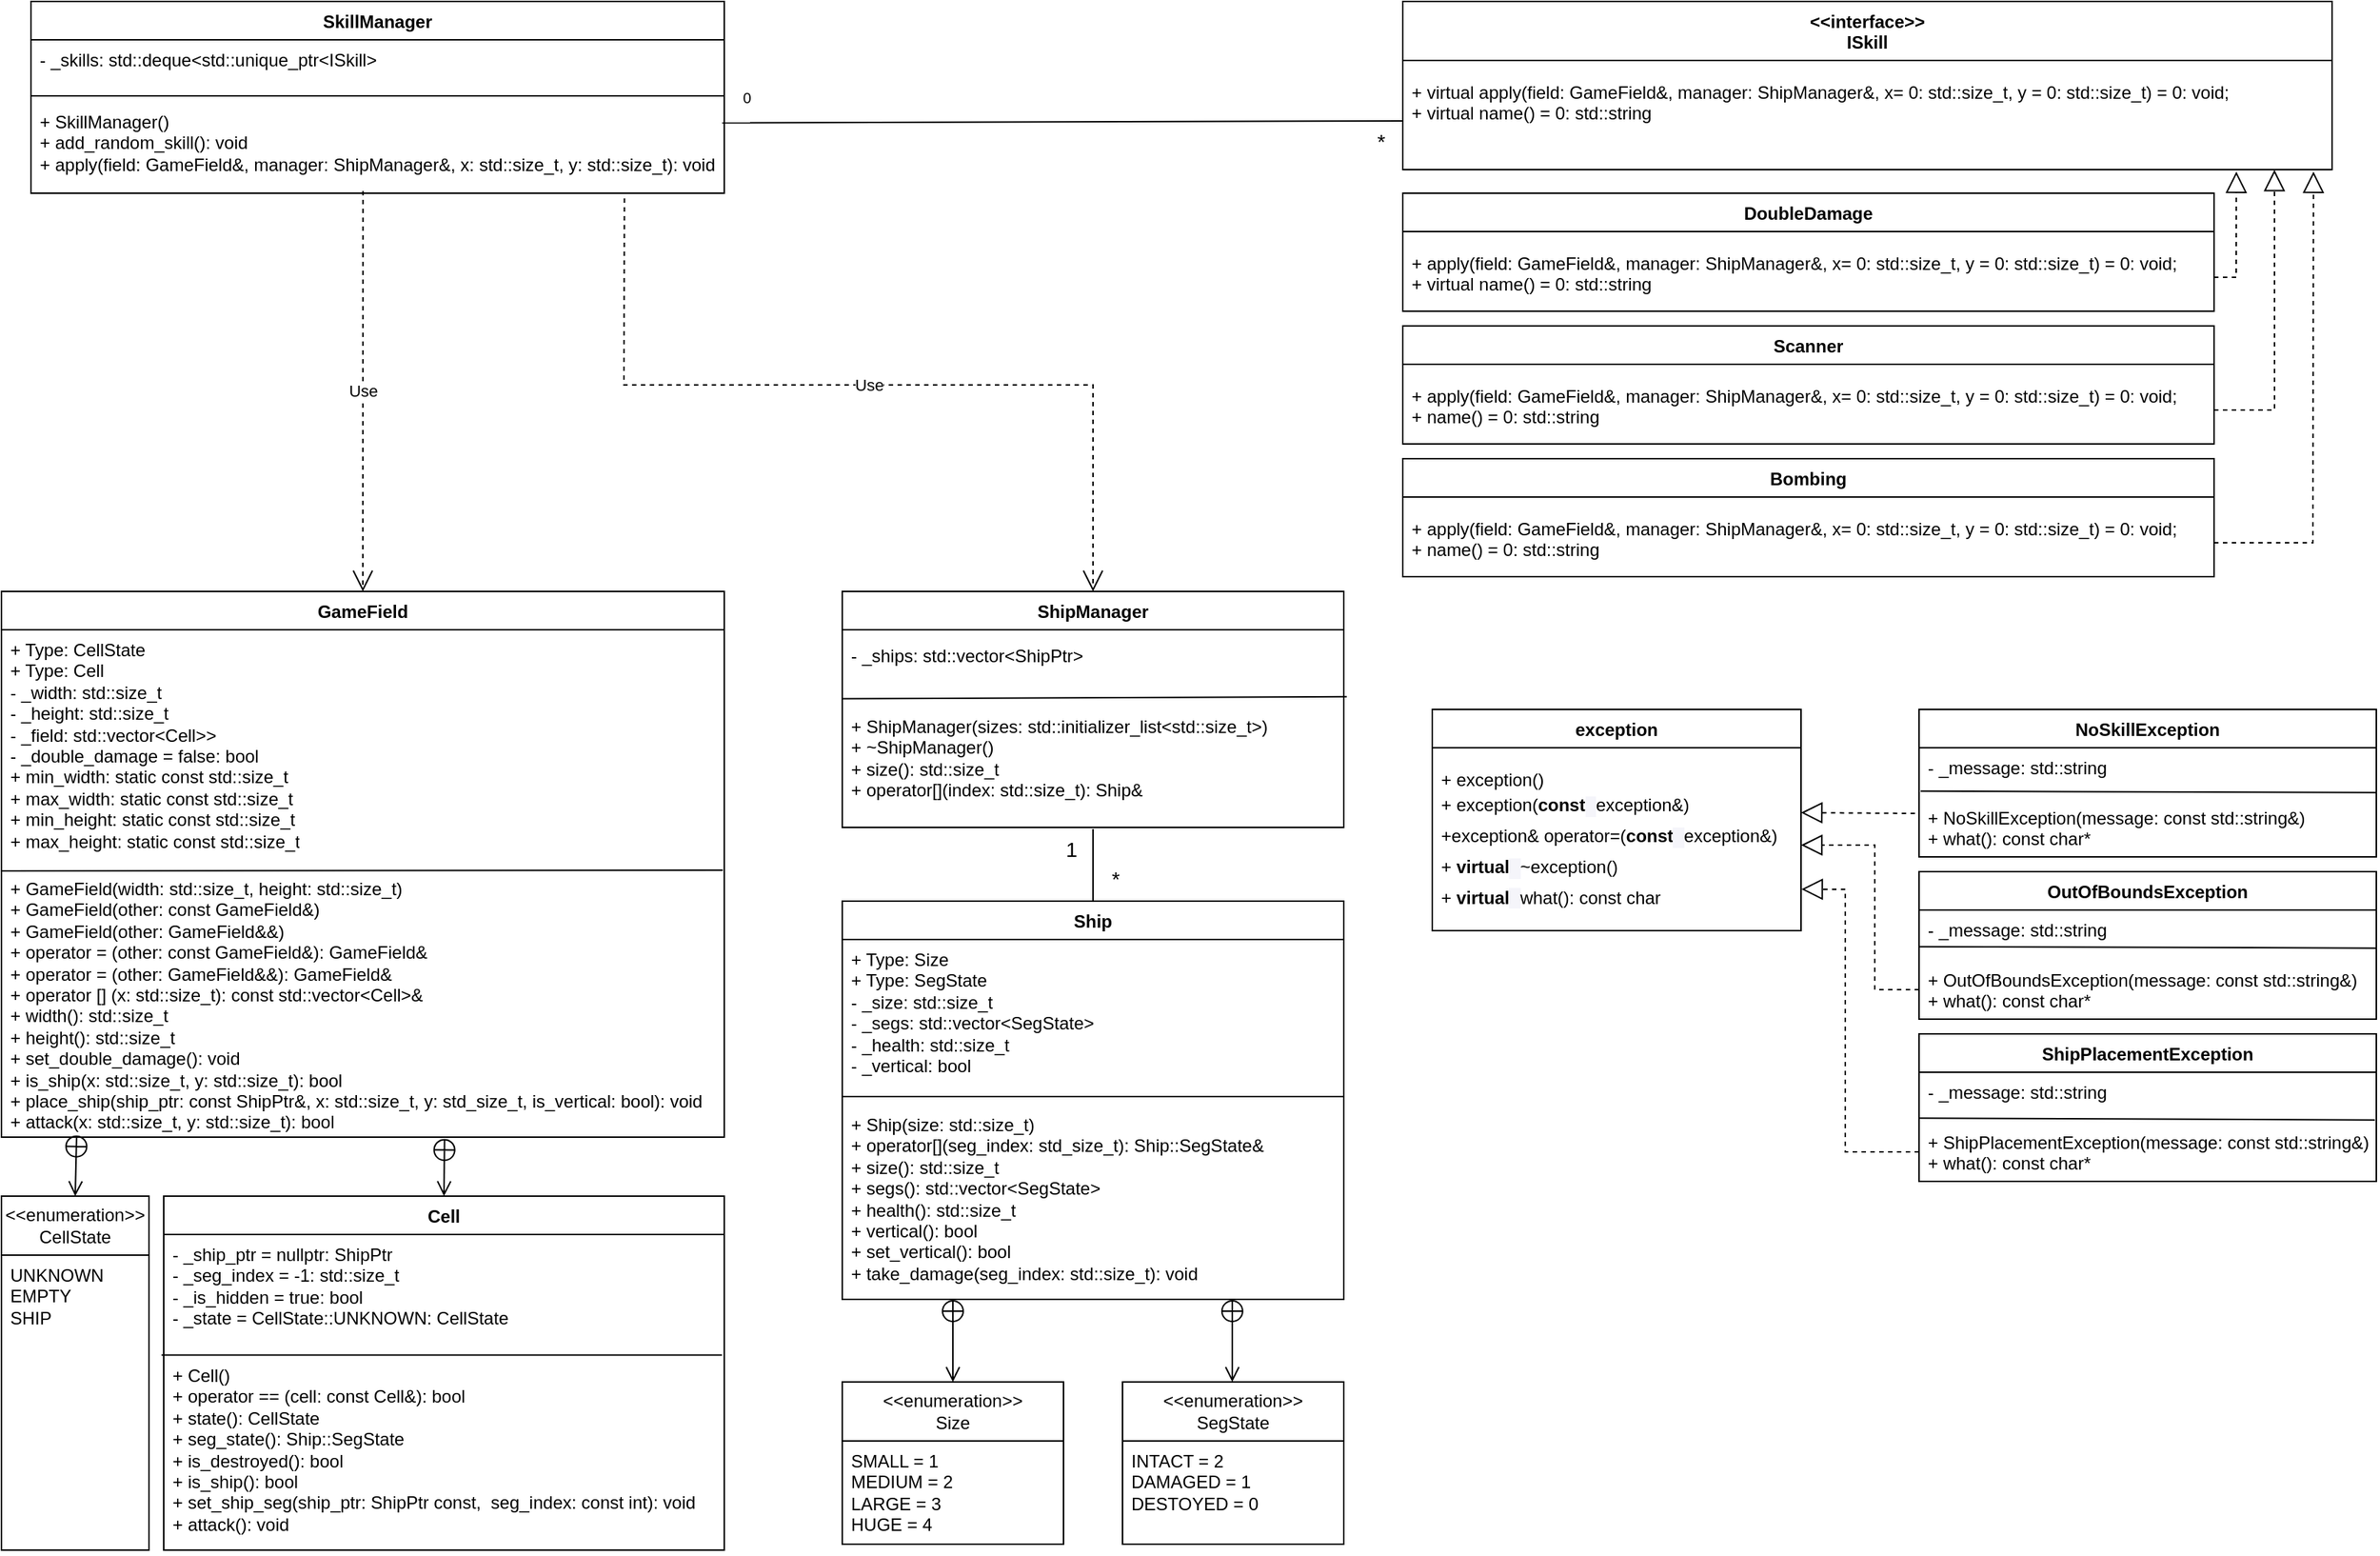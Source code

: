 <mxfile version="24.8.4">
  <diagram name="Page-1" id="L7cLLYTcc9PrmoBAb1sp">
    <mxGraphModel dx="2948" dy="1352" grid="1" gridSize="10" guides="1" tooltips="1" connect="1" arrows="1" fold="1" page="1" pageScale="1" pageWidth="850" pageHeight="1100" background="#ffffff" math="0" shadow="0">
      <root>
        <mxCell id="0" />
        <mxCell id="1" parent="0" />
        <mxCell id="9R0KCMgDPJzL-chy9AUO-49" value="SkillManager" style="swimlane;fontStyle=1;align=center;verticalAlign=top;childLayout=stackLayout;horizontal=1;startSize=26;horizontalStack=0;resizeParent=1;resizeParentMax=0;resizeLast=0;collapsible=1;marginBottom=0;whiteSpace=wrap;html=1;shadow=0;" vertex="1" parent="1">
          <mxGeometry x="-820" y="40" width="470" height="130" as="geometry" />
        </mxCell>
        <mxCell id="9R0KCMgDPJzL-chy9AUO-50" value="- _skills: std::deque&amp;lt;std::unique_ptr&amp;lt;ISkill&amp;gt;&amp;nbsp;" style="text;strokeColor=none;fillColor=none;align=left;verticalAlign=top;spacingLeft=4;spacingRight=4;overflow=hidden;rotatable=0;points=[[0,0.5],[1,0.5]];portConstraint=eastwest;whiteSpace=wrap;html=1;shadow=0;" vertex="1" parent="9R0KCMgDPJzL-chy9AUO-49">
          <mxGeometry y="26" width="470" height="34" as="geometry" />
        </mxCell>
        <mxCell id="9R0KCMgDPJzL-chy9AUO-51" value="" style="line;strokeWidth=1;fillColor=none;align=left;verticalAlign=middle;spacingTop=-1;spacingLeft=3;spacingRight=3;rotatable=0;labelPosition=right;points=[];portConstraint=eastwest;strokeColor=inherit;shadow=0;" vertex="1" parent="9R0KCMgDPJzL-chy9AUO-49">
          <mxGeometry y="60" width="470" height="8" as="geometry" />
        </mxCell>
        <mxCell id="9R0KCMgDPJzL-chy9AUO-52" value="+ SkillManager()&lt;div&gt;+ add_random_skill(): void&lt;/div&gt;&lt;div&gt;+ apply(field: GameField&amp;amp;, manager: ShipManager&amp;amp;, x: std::size_t, y: std::size_t): void&lt;/div&gt;" style="text;strokeColor=none;fillColor=none;align=left;verticalAlign=top;spacingLeft=4;spacingRight=4;overflow=hidden;rotatable=0;points=[[0,0.5],[1,0.5]];portConstraint=eastwest;whiteSpace=wrap;html=1;shadow=0;" vertex="1" parent="9R0KCMgDPJzL-chy9AUO-49">
          <mxGeometry y="68" width="470" height="62" as="geometry" />
        </mxCell>
        <mxCell id="9R0KCMgDPJzL-chy9AUO-91" value="" style="group;shadow=0;" vertex="1" connectable="0" parent="1">
          <mxGeometry x="-270" y="440" width="340" height="160" as="geometry" />
        </mxCell>
        <mxCell id="9R0KCMgDPJzL-chy9AUO-57" value="ShipManager" style="swimlane;fontStyle=1;align=center;verticalAlign=top;childLayout=stackLayout;horizontal=1;startSize=26;horizontalStack=0;resizeParent=1;resizeParentMax=0;resizeLast=0;collapsible=1;marginBottom=0;whiteSpace=wrap;html=1;container=0;shadow=0;" vertex="1" parent="9R0KCMgDPJzL-chy9AUO-91">
          <mxGeometry width="340" height="160" as="geometry" />
        </mxCell>
        <mxCell id="9R0KCMgDPJzL-chy9AUO-58" value="- _ships: std::vector&amp;lt;ShipPtr&amp;gt;" style="text;strokeColor=none;fillColor=none;align=left;verticalAlign=top;spacingLeft=4;spacingRight=4;overflow=hidden;rotatable=0;points=[[0,0.5],[1,0.5]];portConstraint=eastwest;whiteSpace=wrap;html=1;container=0;shadow=0;" vertex="1" parent="9R0KCMgDPJzL-chy9AUO-91">
          <mxGeometry y="29.714" width="340" height="38.857" as="geometry" />
        </mxCell>
        <mxCell id="9R0KCMgDPJzL-chy9AUO-59" value="" style="line;strokeWidth=1;fillColor=none;align=left;verticalAlign=middle;spacingTop=-1;spacingLeft=3;spacingRight=3;rotatable=0;labelPosition=right;points=[];portConstraint=eastwest;strokeColor=inherit;container=0;shadow=0;" vertex="1" parent="9R0KCMgDPJzL-chy9AUO-91">
          <mxGeometry y="68.571" width="300" height="9.143" as="geometry" />
        </mxCell>
        <mxCell id="9R0KCMgDPJzL-chy9AUO-60" value="+ ShipManager(sizes: std::initializer_list&amp;lt;std::size_t&amp;gt;)&lt;div&gt;+ ~ShipManager()&lt;/div&gt;&lt;div&gt;+ size(): std::size_t&lt;/div&gt;&lt;div&gt;+ operator[](index: std::size_t): Ship&amp;amp;&lt;/div&gt;" style="text;strokeColor=none;fillColor=none;align=left;verticalAlign=top;spacingLeft=4;spacingRight=4;overflow=hidden;rotatable=0;points=[[0,0.5],[1,0.5]];portConstraint=eastwest;whiteSpace=wrap;html=1;container=0;shadow=0;" vertex="1" parent="9R0KCMgDPJzL-chy9AUO-91">
          <mxGeometry y="77.714" width="340" height="82.286" as="geometry" />
        </mxCell>
        <mxCell id="9R0KCMgDPJzL-chy9AUO-101" value="" style="endArrow=none;html=1;rounded=0;exitX=-0.001;exitY=1.107;exitDx=0;exitDy=0;exitPerimeter=0;entryX=1.006;entryY=1.073;entryDx=0;entryDy=0;entryPerimeter=0;shadow=0;" edge="1" parent="9R0KCMgDPJzL-chy9AUO-91" source="9R0KCMgDPJzL-chy9AUO-58" target="9R0KCMgDPJzL-chy9AUO-58">
          <mxGeometry width="50" height="50" relative="1" as="geometry">
            <mxPoint x="110" y="80" as="sourcePoint" />
            <mxPoint x="160" y="22.857" as="targetPoint" />
          </mxGeometry>
        </mxCell>
        <mxCell id="9R0KCMgDPJzL-chy9AUO-93" value="" style="group;shadow=0;" vertex="1" connectable="0" parent="1">
          <mxGeometry x="110" y="40" width="630" height="390" as="geometry" />
        </mxCell>
        <mxCell id="9R0KCMgDPJzL-chy9AUO-5" value="Scanner" style="swimlane;fontStyle=1;align=center;verticalAlign=top;childLayout=stackLayout;horizontal=1;startSize=26;horizontalStack=0;resizeParent=1;resizeParentMax=0;resizeLast=0;collapsible=1;marginBottom=0;whiteSpace=wrap;html=1;container=0;shadow=0;" vertex="1" parent="9R0KCMgDPJzL-chy9AUO-93">
          <mxGeometry y="220" width="550" height="80" as="geometry" />
        </mxCell>
        <mxCell id="9R0KCMgDPJzL-chy9AUO-9" value="&lt;div&gt;&amp;lt;&amp;lt;interface&amp;gt;&amp;gt;&lt;/div&gt;ISkill" style="swimlane;fontStyle=1;align=center;verticalAlign=top;childLayout=stackLayout;horizontal=1;startSize=40;horizontalStack=0;resizeParent=1;resizeParentMax=0;resizeLast=0;collapsible=1;marginBottom=0;whiteSpace=wrap;html=1;container=0;shadow=0;" vertex="1" parent="9R0KCMgDPJzL-chy9AUO-93">
          <mxGeometry width="630" height="114" as="geometry">
            <mxRectangle width="110" height="40" as="alternateBounds" />
          </mxGeometry>
        </mxCell>
        <mxCell id="9R0KCMgDPJzL-chy9AUO-13" value="Bombing&lt;div&gt;&lt;br&gt;&lt;/div&gt;" style="swimlane;fontStyle=1;align=center;verticalAlign=top;childLayout=stackLayout;horizontal=1;startSize=26;horizontalStack=0;resizeParent=1;resizeParentMax=0;resizeLast=0;collapsible=1;marginBottom=0;whiteSpace=wrap;html=1;container=0;shadow=0;" vertex="1" parent="9R0KCMgDPJzL-chy9AUO-93">
          <mxGeometry y="310" width="550" height="80" as="geometry" />
        </mxCell>
        <mxCell id="9R0KCMgDPJzL-chy9AUO-16" value="DoubleDamage" style="swimlane;fontStyle=1;align=center;verticalAlign=top;childLayout=stackLayout;horizontal=1;startSize=26;horizontalStack=0;resizeParent=1;resizeParentMax=0;resizeLast=0;collapsible=1;marginBottom=0;whiteSpace=wrap;html=1;container=0;shadow=0;" vertex="1" parent="9R0KCMgDPJzL-chy9AUO-93">
          <mxGeometry y="130" width="550" height="80" as="geometry" />
        </mxCell>
        <mxCell id="9R0KCMgDPJzL-chy9AUO-46" value="" style="endArrow=block;dashed=1;endFill=0;endSize=12;html=1;rounded=0;entryX=0.897;entryY=1.02;entryDx=0;entryDy=0;entryPerimeter=0;exitX=1;exitY=0.5;exitDx=0;exitDy=0;shadow=0;" edge="1" parent="9R0KCMgDPJzL-chy9AUO-93" source="9R0KCMgDPJzL-chy9AUO-18" target="9R0KCMgDPJzL-chy9AUO-12">
          <mxGeometry width="160" relative="1" as="geometry">
            <mxPoint x="55" y="400" as="sourcePoint" />
            <mxPoint x="215" y="400" as="targetPoint" />
            <Array as="points">
              <mxPoint x="565" y="187" />
            </Array>
          </mxGeometry>
        </mxCell>
        <mxCell id="9R0KCMgDPJzL-chy9AUO-47" value="" style="endArrow=block;dashed=1;endFill=0;endSize=12;html=1;rounded=0;exitX=1;exitY=0.5;exitDx=0;exitDy=0;entryX=0.938;entryY=1.002;entryDx=0;entryDy=0;entryPerimeter=0;shadow=0;" edge="1" parent="9R0KCMgDPJzL-chy9AUO-93" source="9R0KCMgDPJzL-chy9AUO-8" target="9R0KCMgDPJzL-chy9AUO-12">
          <mxGeometry width="160" relative="1" as="geometry">
            <mxPoint x="55" y="400" as="sourcePoint" />
            <mxPoint x="685" y="170" as="targetPoint" />
            <Array as="points">
              <mxPoint x="591" y="277" />
            </Array>
          </mxGeometry>
        </mxCell>
        <mxCell id="9R0KCMgDPJzL-chy9AUO-48" value="" style="endArrow=block;dashed=1;endFill=0;endSize=12;html=1;rounded=0;entryX=0.98;entryY=1.02;entryDx=0;entryDy=0;entryPerimeter=0;exitX=1;exitY=0.5;exitDx=0;exitDy=0;shadow=0;" edge="1" parent="9R0KCMgDPJzL-chy9AUO-93" source="9R0KCMgDPJzL-chy9AUO-15" target="9R0KCMgDPJzL-chy9AUO-12">
          <mxGeometry width="160" relative="1" as="geometry">
            <mxPoint x="55" y="400" as="sourcePoint" />
            <mxPoint x="625" y="110" as="targetPoint" />
            <Array as="points">
              <mxPoint x="617" y="367" />
            </Array>
          </mxGeometry>
        </mxCell>
        <mxCell id="9R0KCMgDPJzL-chy9AUO-7" value="" style="line;strokeWidth=1;fillColor=none;align=left;verticalAlign=middle;spacingTop=-1;spacingLeft=3;spacingRight=3;rotatable=0;labelPosition=right;points=[];portConstraint=eastwest;strokeColor=inherit;container=0;shadow=0;" vertex="1" parent="9R0KCMgDPJzL-chy9AUO-93">
          <mxGeometry y="246" width="550" height="8" as="geometry" />
        </mxCell>
        <mxCell id="9R0KCMgDPJzL-chy9AUO-8" value="+ apply(field: GameField&amp;amp;, manager: ShipManager&amp;amp;, x= 0: std::size_t, y = 0: std::size_t) = 0: void;&lt;div&gt;+ name() = 0: std::string&lt;/div&gt;" style="text;strokeColor=none;fillColor=none;align=left;verticalAlign=top;spacingLeft=4;spacingRight=4;overflow=hidden;rotatable=0;points=[[0,0.5],[1,0.5]];portConstraint=eastwest;whiteSpace=wrap;html=1;container=0;shadow=0;" vertex="1" parent="9R0KCMgDPJzL-chy9AUO-93">
          <mxGeometry y="254" width="550" height="46" as="geometry" />
        </mxCell>
        <mxCell id="9R0KCMgDPJzL-chy9AUO-11" value="" style="line;strokeWidth=1;fillColor=none;align=left;verticalAlign=middle;spacingTop=-1;spacingLeft=3;spacingRight=3;rotatable=0;labelPosition=right;points=[];portConstraint=eastwest;strokeColor=inherit;container=0;shadow=0;" vertex="1" parent="9R0KCMgDPJzL-chy9AUO-93">
          <mxGeometry y="40" width="630" height="8" as="geometry" />
        </mxCell>
        <mxCell id="9R0KCMgDPJzL-chy9AUO-12" value="+ virtual apply(field: GameField&amp;amp;, manager: ShipManager&amp;amp;, x= 0: std::size_t, y = 0: std::size_t) = 0: void;&lt;div&gt;+ virtual name() = 0: std::string&lt;/div&gt;" style="text;strokeColor=none;fillColor=none;align=left;verticalAlign=top;spacingLeft=4;spacingRight=4;overflow=hidden;rotatable=0;points=[[0,0.5],[1,0.5]];portConstraint=eastwest;whiteSpace=wrap;html=1;container=0;shadow=0;" vertex="1" parent="9R0KCMgDPJzL-chy9AUO-93">
          <mxGeometry y="48" width="630" height="66" as="geometry" />
        </mxCell>
        <mxCell id="9R0KCMgDPJzL-chy9AUO-14" value="" style="line;strokeWidth=1;fillColor=none;align=left;verticalAlign=middle;spacingTop=-1;spacingLeft=3;spacingRight=3;rotatable=0;labelPosition=right;points=[];portConstraint=eastwest;strokeColor=inherit;container=0;shadow=0;" vertex="1" parent="9R0KCMgDPJzL-chy9AUO-93">
          <mxGeometry y="336" width="550" height="8" as="geometry" />
        </mxCell>
        <mxCell id="9R0KCMgDPJzL-chy9AUO-15" value="+ apply(field: GameField&amp;amp;, manager: ShipManager&amp;amp;, x= 0: std::size_t, y = 0: std::size_t) = 0: void;&lt;div&gt;+ name() = 0: std::string&lt;/div&gt;" style="text;strokeColor=none;fillColor=none;align=left;verticalAlign=top;spacingLeft=4;spacingRight=4;overflow=hidden;rotatable=0;points=[[0,0.5],[1,0.5]];portConstraint=eastwest;whiteSpace=wrap;html=1;container=0;shadow=0;" vertex="1" parent="9R0KCMgDPJzL-chy9AUO-93">
          <mxGeometry y="344" width="550" height="46" as="geometry" />
        </mxCell>
        <mxCell id="9R0KCMgDPJzL-chy9AUO-17" value="" style="line;strokeWidth=1;fillColor=none;align=left;verticalAlign=middle;spacingTop=-1;spacingLeft=3;spacingRight=3;rotatable=0;labelPosition=right;points=[];portConstraint=eastwest;strokeColor=inherit;container=0;shadow=0;" vertex="1" parent="9R0KCMgDPJzL-chy9AUO-93">
          <mxGeometry y="156" width="550" height="8" as="geometry" />
        </mxCell>
        <mxCell id="9R0KCMgDPJzL-chy9AUO-18" value="+ apply(field: GameField&amp;amp;, manager: ShipManager&amp;amp;, x= 0: std::size_t, y = 0: std::size_t) = 0: void;&lt;div&gt;+ virtual name() = 0: std::string&lt;/div&gt;" style="text;strokeColor=none;fillColor=none;align=left;verticalAlign=top;spacingLeft=4;spacingRight=4;overflow=hidden;rotatable=0;points=[[0,0.5],[1,0.5]];portConstraint=eastwest;whiteSpace=wrap;html=1;container=0;shadow=0;" vertex="1" parent="9R0KCMgDPJzL-chy9AUO-93">
          <mxGeometry y="164" width="550" height="46" as="geometry" />
        </mxCell>
        <mxCell id="9R0KCMgDPJzL-chy9AUO-95" value="" style="group;shadow=0;" vertex="1" connectable="0" parent="1">
          <mxGeometry x="-270" y="650" width="340" height="436" as="geometry" />
        </mxCell>
        <mxCell id="9R0KCMgDPJzL-chy9AUO-53" value="Ship" style="swimlane;fontStyle=1;align=center;verticalAlign=top;childLayout=stackLayout;horizontal=1;startSize=26;horizontalStack=0;resizeParent=1;resizeParentMax=0;resizeLast=0;collapsible=1;marginBottom=0;whiteSpace=wrap;html=1;container=0;shadow=0;" vertex="1" parent="9R0KCMgDPJzL-chy9AUO-95">
          <mxGeometry width="340" height="270" as="geometry" />
        </mxCell>
        <mxCell id="9R0KCMgDPJzL-chy9AUO-65" value="&amp;lt;&amp;lt;enumeration&amp;gt;&amp;gt;&lt;div&gt;Size&lt;/div&gt;" style="swimlane;fontStyle=0;childLayout=stackLayout;horizontal=1;startSize=40;fillColor=none;horizontalStack=0;resizeParent=1;resizeParentMax=0;resizeLast=0;collapsible=1;marginBottom=0;whiteSpace=wrap;html=1;container=0;shadow=0;" vertex="1" parent="9R0KCMgDPJzL-chy9AUO-95">
          <mxGeometry y="326" width="150" height="110" as="geometry" />
        </mxCell>
        <mxCell id="9R0KCMgDPJzL-chy9AUO-69" value="&amp;lt;&amp;lt;enumeration&amp;gt;&amp;gt;&lt;div&gt;SegState&lt;/div&gt;" style="swimlane;fontStyle=0;childLayout=stackLayout;horizontal=1;startSize=40;fillColor=none;horizontalStack=0;resizeParent=1;resizeParentMax=0;resizeLast=0;collapsible=1;marginBottom=0;whiteSpace=wrap;html=1;container=0;shadow=0;" vertex="1" parent="9R0KCMgDPJzL-chy9AUO-95">
          <mxGeometry x="190" y="326" width="150" height="110" as="geometry" />
        </mxCell>
        <mxCell id="9R0KCMgDPJzL-chy9AUO-72" value="" style="endArrow=open;startArrow=circlePlus;endFill=0;startFill=0;endSize=8;html=1;rounded=0;entryX=0.5;entryY=0;entryDx=0;entryDy=0;shadow=0;" edge="1" parent="9R0KCMgDPJzL-chy9AUO-95" target="9R0KCMgDPJzL-chy9AUO-65">
          <mxGeometry width="160" relative="1" as="geometry">
            <mxPoint x="75" y="270" as="sourcePoint" />
            <mxPoint x="150" y="196" as="targetPoint" />
          </mxGeometry>
        </mxCell>
        <mxCell id="9R0KCMgDPJzL-chy9AUO-73" value="" style="endArrow=open;startArrow=circlePlus;endFill=0;startFill=0;endSize=8;html=1;rounded=0;entryX=0.5;entryY=0;entryDx=0;entryDy=0;shadow=0;" edge="1" parent="9R0KCMgDPJzL-chy9AUO-95">
          <mxGeometry width="160" relative="1" as="geometry">
            <mxPoint x="264.41" y="270" as="sourcePoint" />
            <mxPoint x="264.41" y="326" as="targetPoint" />
          </mxGeometry>
        </mxCell>
        <mxCell id="9R0KCMgDPJzL-chy9AUO-54" value="&lt;div&gt;+ Type: Size&lt;/div&gt;&lt;div&gt;+ Type: SegState&lt;/div&gt;- _size: std::size_t&lt;div&gt;- _segs: std::vector&amp;lt;SegState&amp;gt;&lt;/div&gt;&lt;div&gt;- _health: std::size_t&lt;/div&gt;&lt;div&gt;- _vertical: bool&lt;/div&gt;" style="text;strokeColor=none;fillColor=none;align=left;verticalAlign=top;spacingLeft=4;spacingRight=4;overflow=hidden;rotatable=0;points=[[0,0.5],[1,0.5]];portConstraint=eastwest;whiteSpace=wrap;html=1;container=0;shadow=0;" vertex="1" parent="9R0KCMgDPJzL-chy9AUO-95">
          <mxGeometry y="26" width="340" height="104" as="geometry" />
        </mxCell>
        <mxCell id="9R0KCMgDPJzL-chy9AUO-55" value="" style="line;strokeWidth=1;fillColor=none;align=left;verticalAlign=middle;spacingTop=-1;spacingLeft=3;spacingRight=3;rotatable=0;labelPosition=right;points=[];portConstraint=eastwest;strokeColor=inherit;container=0;shadow=0;" vertex="1" parent="9R0KCMgDPJzL-chy9AUO-95">
          <mxGeometry y="130" width="340" height="8" as="geometry" />
        </mxCell>
        <mxCell id="9R0KCMgDPJzL-chy9AUO-56" value="+ Ship(size: std::size_t)&lt;div&gt;+ operator[](seg_index: std_size_t): Ship::SegState&amp;amp;&lt;/div&gt;&lt;div&gt;+ size(): std::size_t&lt;/div&gt;&lt;div&gt;+ segs(): std::vector&amp;lt;SegState&amp;gt;&lt;/div&gt;&lt;div&gt;+ health(): std::size_t&amp;nbsp;&lt;/div&gt;&lt;div&gt;+ vertical(): bool&lt;/div&gt;&lt;div&gt;+ set_vertical(): bool&lt;/div&gt;&lt;div&gt;+ take_damage(seg_index: std::size_t): void&lt;/div&gt;" style="text;strokeColor=none;fillColor=none;align=left;verticalAlign=top;spacingLeft=4;spacingRight=4;overflow=hidden;rotatable=0;points=[[0,0.5],[1,0.5]];portConstraint=eastwest;whiteSpace=wrap;html=1;container=0;shadow=0;" vertex="1" parent="9R0KCMgDPJzL-chy9AUO-95">
          <mxGeometry y="138" width="340" height="132" as="geometry" />
        </mxCell>
        <mxCell id="9R0KCMgDPJzL-chy9AUO-66" value="SMALL = 1&lt;div&gt;MEDIUM = 2&lt;/div&gt;&lt;div&gt;LARGE = 3&lt;/div&gt;&lt;div&gt;HUGE = 4&lt;/div&gt;" style="text;strokeColor=none;fillColor=none;align=left;verticalAlign=top;spacingLeft=4;spacingRight=4;overflow=hidden;rotatable=0;points=[[0,0.5],[1,0.5]];portConstraint=eastwest;whiteSpace=wrap;html=1;container=0;shadow=0;" vertex="1" parent="9R0KCMgDPJzL-chy9AUO-95">
          <mxGeometry y="366" width="150" height="70" as="geometry" />
        </mxCell>
        <mxCell id="9R0KCMgDPJzL-chy9AUO-70" value="INTACT = 2&lt;div&gt;DAMAGED = 1&lt;/div&gt;&lt;div&gt;DESTOYED = 0&lt;/div&gt;" style="text;strokeColor=none;fillColor=none;align=left;verticalAlign=top;spacingLeft=4;spacingRight=4;overflow=hidden;rotatable=0;points=[[0,0.5],[1,0.5]];portConstraint=eastwest;whiteSpace=wrap;html=1;container=0;shadow=0;" vertex="1" parent="9R0KCMgDPJzL-chy9AUO-95">
          <mxGeometry x="190" y="366" width="150" height="70" as="geometry" />
        </mxCell>
        <mxCell id="9R0KCMgDPJzL-chy9AUO-104" value="" style="endArrow=none;html=1;rounded=0;exitX=-0.001;exitY=1.024;exitDx=0;exitDy=0;exitPerimeter=0;entryX=1;entryY=1.024;entryDx=0;entryDy=0;entryPerimeter=0;shadow=0;" edge="1" parent="9R0KCMgDPJzL-chy9AUO-95" source="9R0KCMgDPJzL-chy9AUO-54" target="9R0KCMgDPJzL-chy9AUO-54">
          <mxGeometry width="50" height="50" relative="1" as="geometry">
            <mxPoint x="110" y="280" as="sourcePoint" />
            <mxPoint x="160" y="230" as="targetPoint" />
          </mxGeometry>
        </mxCell>
        <mxCell id="9R0KCMgDPJzL-chy9AUO-100" value="" style="group;shadow=0;" vertex="1" connectable="0" parent="1">
          <mxGeometry x="-840" y="440" width="490" height="650" as="geometry" />
        </mxCell>
        <mxCell id="9R0KCMgDPJzL-chy9AUO-61" value="GameField" style="swimlane;fontStyle=1;align=center;verticalAlign=top;childLayout=stackLayout;horizontal=1;startSize=26;horizontalStack=0;resizeParent=1;resizeParentMax=0;resizeLast=0;collapsible=1;marginBottom=0;whiteSpace=wrap;html=1;container=0;shadow=0;" vertex="1" parent="9R0KCMgDPJzL-chy9AUO-100">
          <mxGeometry width="490" height="370" as="geometry" />
        </mxCell>
        <mxCell id="9R0KCMgDPJzL-chy9AUO-75" value="&amp;lt;&amp;lt;enumeration&amp;gt;&amp;gt;&lt;div&gt;CellState&lt;/div&gt;" style="swimlane;fontStyle=0;childLayout=stackLayout;horizontal=1;startSize=40;fillColor=none;horizontalStack=0;resizeParent=1;resizeParentMax=0;resizeLast=0;collapsible=1;marginBottom=0;whiteSpace=wrap;html=1;container=0;shadow=0;" vertex="1" parent="9R0KCMgDPJzL-chy9AUO-100">
          <mxGeometry y="410" width="100" height="240" as="geometry" />
        </mxCell>
        <mxCell id="9R0KCMgDPJzL-chy9AUO-79" value="" style="endArrow=open;startArrow=circlePlus;endFill=0;startFill=0;endSize=8;html=1;rounded=0;entryX=0.5;entryY=0;entryDx=0;entryDy=0;exitX=0.104;exitY=0.991;exitDx=0;exitDy=0;exitPerimeter=0;shadow=0;" edge="1" parent="9R0KCMgDPJzL-chy9AUO-100" source="9R0KCMgDPJzL-chy9AUO-64" target="9R0KCMgDPJzL-chy9AUO-75">
          <mxGeometry width="160" relative="1" as="geometry">
            <mxPoint x="710" y="140" as="sourcePoint" />
            <mxPoint x="870" y="140" as="targetPoint" />
          </mxGeometry>
        </mxCell>
        <mxCell id="9R0KCMgDPJzL-chy9AUO-81" value="Cell" style="swimlane;fontStyle=1;align=center;verticalAlign=top;childLayout=stackLayout;horizontal=1;startSize=26;horizontalStack=0;resizeParent=1;resizeParentMax=0;resizeLast=0;collapsible=1;marginBottom=0;whiteSpace=wrap;html=1;container=0;shadow=0;" vertex="1" parent="9R0KCMgDPJzL-chy9AUO-100">
          <mxGeometry x="110" y="410" width="380" height="240" as="geometry" />
        </mxCell>
        <mxCell id="9R0KCMgDPJzL-chy9AUO-87" value="" style="endArrow=open;startArrow=circlePlus;endFill=0;startFill=0;endSize=8;html=1;rounded=0;entryX=0.5;entryY=0;entryDx=0;entryDy=0;exitX=0.613;exitY=1.004;exitDx=0;exitDy=0;exitPerimeter=0;shadow=0;" edge="1" parent="9R0KCMgDPJzL-chy9AUO-100" source="9R0KCMgDPJzL-chy9AUO-64" target="9R0KCMgDPJzL-chy9AUO-81">
          <mxGeometry width="160" relative="1" as="geometry">
            <mxPoint x="570" y="330" as="sourcePoint" />
            <mxPoint x="60" y="420" as="targetPoint" />
          </mxGeometry>
        </mxCell>
        <mxCell id="9R0KCMgDPJzL-chy9AUO-62" value="&lt;div&gt;+ Type: CellState&lt;/div&gt;&lt;div&gt;+ Type: Cell&lt;/div&gt;- _width: std::size_t&lt;div&gt;- _height: std::size_t&lt;/div&gt;&lt;div&gt;- _field: std::vector&amp;lt;Cell&amp;gt;&amp;gt;&lt;/div&gt;&lt;div&gt;- _double_damage = false: bool&lt;/div&gt;&lt;div&gt;+ min_width: static const std::size_t&lt;/div&gt;&lt;div&gt;+ max_width: static const std::size_t&lt;/div&gt;&lt;div&gt;+ min_height: static const std::size_t&lt;/div&gt;&lt;div&gt;+ max_height: static const std::size_t&lt;/div&gt;" style="text;strokeColor=none;fillColor=none;align=left;verticalAlign=top;spacingLeft=4;spacingRight=4;overflow=hidden;rotatable=0;points=[[0,0.5],[1,0.5]];portConstraint=eastwest;whiteSpace=wrap;html=1;container=0;shadow=0;" vertex="1" parent="9R0KCMgDPJzL-chy9AUO-100">
          <mxGeometry y="26" width="490" height="154" as="geometry" />
        </mxCell>
        <mxCell id="9R0KCMgDPJzL-chy9AUO-63" value="" style="line;strokeWidth=1;fillColor=none;align=left;verticalAlign=middle;spacingTop=-1;spacingLeft=3;spacingRight=3;rotatable=0;labelPosition=right;points=[];portConstraint=eastwest;strokeColor=inherit;container=0;shadow=0;" vertex="1" parent="9R0KCMgDPJzL-chy9AUO-100">
          <mxGeometry y="180" width="490" height="8" as="geometry" />
        </mxCell>
        <mxCell id="9R0KCMgDPJzL-chy9AUO-64" value="+ GameField(width: std::size_t, height: std::size_t)&lt;div&gt;+ GameField(other: const GameField&amp;amp;)&lt;/div&gt;&lt;div&gt;+ GameField(other: GameField&amp;amp;&amp;amp;)&lt;/div&gt;&lt;div&gt;+ operator = (other: const GameField&amp;amp;): GameField&amp;amp;&lt;/div&gt;&lt;div&gt;+ operator = (other: GameField&amp;amp;&amp;amp;): GameField&amp;amp;&lt;/div&gt;&lt;div&gt;+ operator [] (x: std::size_t): const std::vector&amp;lt;Cell&amp;gt;&amp;amp;&lt;/div&gt;&lt;div&gt;+ width(): std::size_t&lt;/div&gt;&lt;div&gt;+ height(): std::size_t&lt;/div&gt;&lt;div&gt;+ set_double_damage(): void&lt;/div&gt;&lt;div&gt;+ is_ship(x: std::size_t, y: std::size_t): bool&lt;/div&gt;&lt;div&gt;+ place_ship(ship_ptr: const ShipPtr&amp;amp;, x: std::size_t, y: std_size_t, is_vertical: bool): void&lt;/div&gt;&lt;div&gt;+ attack(x: std::size_t, y: std::size_t): bool&lt;/div&gt;" style="text;strokeColor=none;fillColor=none;align=left;verticalAlign=top;spacingLeft=4;spacingRight=4;overflow=hidden;rotatable=0;points=[[0,0.5],[1,0.5]];portConstraint=eastwest;whiteSpace=wrap;html=1;container=0;shadow=0;" vertex="1" parent="9R0KCMgDPJzL-chy9AUO-100">
          <mxGeometry y="188" width="490" height="182" as="geometry" />
        </mxCell>
        <mxCell id="9R0KCMgDPJzL-chy9AUO-76" value="UNKNOWN&lt;div&gt;EMPTY&lt;/div&gt;&lt;div&gt;SHIP&lt;/div&gt;" style="text;strokeColor=none;fillColor=none;align=left;verticalAlign=top;spacingLeft=4;spacingRight=4;overflow=hidden;rotatable=0;points=[[0,0.5],[1,0.5]];portConstraint=eastwest;whiteSpace=wrap;html=1;container=0;shadow=0;" vertex="1" parent="9R0KCMgDPJzL-chy9AUO-100">
          <mxGeometry y="450" width="100" height="200" as="geometry" />
        </mxCell>
        <mxCell id="9R0KCMgDPJzL-chy9AUO-82" value="- _ship_ptr = nullptr: ShipPtr&lt;div&gt;- _seg_index = -1: std::size_t&lt;/div&gt;&lt;div&gt;- _is_hidden = true: bool&lt;/div&gt;&lt;div&gt;- _state = CellState::UNKNOWN: CellState&amp;nbsp;&lt;/div&gt;" style="text;strokeColor=none;fillColor=none;align=left;verticalAlign=top;spacingLeft=4;spacingRight=4;overflow=hidden;rotatable=0;points=[[0,0.5],[1,0.5]];portConstraint=eastwest;whiteSpace=wrap;html=1;container=0;shadow=0;" vertex="1" parent="9R0KCMgDPJzL-chy9AUO-100">
          <mxGeometry x="110" y="436" width="380" height="74" as="geometry" />
        </mxCell>
        <mxCell id="9R0KCMgDPJzL-chy9AUO-83" value="" style="line;strokeWidth=1;fillColor=none;align=left;verticalAlign=middle;spacingTop=-1;spacingLeft=3;spacingRight=3;rotatable=0;labelPosition=right;points=[];portConstraint=eastwest;strokeColor=inherit;container=0;shadow=0;" vertex="1" parent="9R0KCMgDPJzL-chy9AUO-100">
          <mxGeometry x="110" y="510" width="380" height="8" as="geometry" />
        </mxCell>
        <mxCell id="9R0KCMgDPJzL-chy9AUO-84" value="+ Cell()&lt;div&gt;+ operator == (cell: const Cell&amp;amp;): bool&lt;/div&gt;&lt;div&gt;+ state(): CellState&lt;/div&gt;&lt;div&gt;+ seg_state(): Ship::SegState&lt;/div&gt;&lt;div&gt;+ is_destroyed(): bool&lt;/div&gt;&lt;div&gt;+ is_ship(): bool&lt;/div&gt;&lt;div&gt;+ set_ship_seg(ship_ptr: ShipPtr const,&amp;nbsp; seg_index: const int): void&lt;/div&gt;&lt;div&gt;+ attack(): void&lt;/div&gt;" style="text;strokeColor=none;fillColor=none;align=left;verticalAlign=top;spacingLeft=4;spacingRight=4;overflow=hidden;rotatable=0;points=[[0,0.5],[1,0.5]];portConstraint=eastwest;whiteSpace=wrap;html=1;container=0;shadow=0;" vertex="1" parent="9R0KCMgDPJzL-chy9AUO-100">
          <mxGeometry x="110" y="518" width="380" height="132" as="geometry" />
        </mxCell>
        <mxCell id="9R0KCMgDPJzL-chy9AUO-98" value="" style="endArrow=none;html=1;rounded=0;exitX=0.001;exitY=0.008;exitDx=0;exitDy=0;exitPerimeter=0;shadow=0;" edge="1" parent="9R0KCMgDPJzL-chy9AUO-100" source="9R0KCMgDPJzL-chy9AUO-64">
          <mxGeometry width="50" height="50" relative="1" as="geometry">
            <mxPoint x="680" y="70" as="sourcePoint" />
            <mxPoint x="489" y="189" as="targetPoint" />
          </mxGeometry>
        </mxCell>
        <mxCell id="9R0KCMgDPJzL-chy9AUO-99" value="" style="endArrow=none;html=1;rounded=0;exitX=-0.004;exitY=-0.002;exitDx=0;exitDy=0;exitPerimeter=0;entryX=0.996;entryY=-0.002;entryDx=0;entryDy=0;entryPerimeter=0;shadow=0;" edge="1" parent="9R0KCMgDPJzL-chy9AUO-100" source="9R0KCMgDPJzL-chy9AUO-84" target="9R0KCMgDPJzL-chy9AUO-84">
          <mxGeometry width="50" height="50" relative="1" as="geometry">
            <mxPoint x="680" y="350" as="sourcePoint" />
            <mxPoint x="730" y="300" as="targetPoint" />
          </mxGeometry>
        </mxCell>
        <mxCell id="9R0KCMgDPJzL-chy9AUO-118" value="" style="group;shadow=0;" vertex="1" connectable="0" parent="1">
          <mxGeometry x="130" y="520" width="640" height="320" as="geometry" />
        </mxCell>
        <mxCell id="9R0KCMgDPJzL-chy9AUO-25" value="&lt;div&gt;&lt;span style=&quot;background-color: initial;&quot;&gt;exception&lt;/span&gt;&lt;/div&gt;" style="swimlane;fontStyle=1;align=center;verticalAlign=top;childLayout=stackLayout;horizontal=1;startSize=26;horizontalStack=0;resizeParent=1;resizeParentMax=0;resizeLast=0;collapsible=1;marginBottom=0;whiteSpace=wrap;html=1;container=0;shadow=0;" vertex="1" parent="9R0KCMgDPJzL-chy9AUO-118">
          <mxGeometry width="250" height="150" as="geometry" />
        </mxCell>
        <mxCell id="9R0KCMgDPJzL-chy9AUO-29" value="NoSkillException" style="swimlane;fontStyle=1;align=center;verticalAlign=top;childLayout=stackLayout;horizontal=1;startSize=26;horizontalStack=0;resizeParent=1;resizeParentMax=0;resizeLast=0;collapsible=1;marginBottom=0;whiteSpace=wrap;html=1;container=0;shadow=0;" vertex="1" parent="9R0KCMgDPJzL-chy9AUO-118">
          <mxGeometry x="330" width="310" height="100" as="geometry" />
        </mxCell>
        <mxCell id="9R0KCMgDPJzL-chy9AUO-33" value="OutOfBoundsException" style="swimlane;fontStyle=1;align=center;verticalAlign=top;childLayout=stackLayout;horizontal=1;startSize=26;horizontalStack=0;resizeParent=1;resizeParentMax=0;resizeLast=0;collapsible=1;marginBottom=0;whiteSpace=wrap;html=1;container=0;shadow=0;" vertex="1" parent="9R0KCMgDPJzL-chy9AUO-118">
          <mxGeometry x="330" y="110" width="310" height="100" as="geometry" />
        </mxCell>
        <mxCell id="9R0KCMgDPJzL-chy9AUO-37" value="ShipPlacementException" style="swimlane;fontStyle=1;align=center;verticalAlign=top;childLayout=stackLayout;horizontal=1;startSize=26;horizontalStack=0;resizeParent=1;resizeParentMax=0;resizeLast=0;collapsible=1;marginBottom=0;whiteSpace=wrap;html=1;container=0;shadow=0;" vertex="1" parent="9R0KCMgDPJzL-chy9AUO-118">
          <mxGeometry x="330" y="220" width="310" height="100" as="geometry" />
        </mxCell>
        <mxCell id="9R0KCMgDPJzL-chy9AUO-41" value="" style="endArrow=block;dashed=1;endFill=0;endSize=12;html=1;rounded=0;entryX=1.011;entryY=0.392;entryDx=0;entryDy=0;entryPerimeter=0;exitX=0;exitY=0.5;exitDx=0;exitDy=0;shadow=0;" edge="1" parent="9R0KCMgDPJzL-chy9AUO-118">
          <mxGeometry width="160" relative="1" as="geometry">
            <mxPoint x="327.25" y="70.53" as="sourcePoint" />
            <mxPoint x="250" y="70.002" as="targetPoint" />
          </mxGeometry>
        </mxCell>
        <mxCell id="9R0KCMgDPJzL-chy9AUO-44" value="" style="endArrow=block;dashed=1;endFill=0;endSize=12;html=1;rounded=0;entryX=1;entryY=0.5;entryDx=0;entryDy=0;exitX=0;exitY=0.5;exitDx=0;exitDy=0;shadow=0;" edge="1" parent="9R0KCMgDPJzL-chy9AUO-118" source="9R0KCMgDPJzL-chy9AUO-36" target="9R0KCMgDPJzL-chy9AUO-28">
          <mxGeometry width="160" relative="1" as="geometry">
            <mxPoint x="140" y="240" as="sourcePoint" />
            <mxPoint x="300" y="240" as="targetPoint" />
            <Array as="points">
              <mxPoint x="300" y="190" />
              <mxPoint x="300" y="92" />
            </Array>
          </mxGeometry>
        </mxCell>
        <mxCell id="9R0KCMgDPJzL-chy9AUO-45" value="" style="endArrow=block;dashed=1;endFill=0;endSize=12;html=1;rounded=0;entryX=1.001;entryY=0.758;entryDx=0;entryDy=0;entryPerimeter=0;exitX=0;exitY=0.5;exitDx=0;exitDy=0;shadow=0;" edge="1" parent="9R0KCMgDPJzL-chy9AUO-118" source="9R0KCMgDPJzL-chy9AUO-40" target="9R0KCMgDPJzL-chy9AUO-28">
          <mxGeometry width="160" relative="1" as="geometry">
            <mxPoint y="50" as="sourcePoint" />
            <mxPoint x="160" y="50" as="targetPoint" />
            <Array as="points">
              <mxPoint x="280" y="300" />
              <mxPoint x="280" y="122" />
            </Array>
          </mxGeometry>
        </mxCell>
        <mxCell id="9R0KCMgDPJzL-chy9AUO-27" value="" style="line;strokeWidth=1;fillColor=none;align=left;verticalAlign=middle;spacingTop=-1;spacingLeft=3;spacingRight=3;rotatable=0;labelPosition=right;points=[];portConstraint=eastwest;strokeColor=inherit;container=0;shadow=0;" vertex="1" parent="9R0KCMgDPJzL-chy9AUO-118">
          <mxGeometry y="26" width="250" height="8" as="geometry" />
        </mxCell>
        <mxCell id="9R0KCMgDPJzL-chy9AUO-28" value="+ exception()&lt;div&gt;&lt;code style=&quot;line-height: 21px; white-space: pre; outline-style: initial !important; outline-width: 0px !important; font-family: var(--code-font-family) !important; border-radius: 0px !important; background: none !important; border: 0px !important; inset: auto !important; float: none !important; height: auto !important; margin: 0px !important; overflow: visible !important; padding: 0px !important; position: static !important; vertical-align: baseline !important; width: auto !important; box-sizing: content-box !important; min-height: auto !important;&quot; class=&quot;cpp plain&quot;&gt;+ exception(&lt;/code&gt;&lt;code style=&quot;line-height: 21px; white-space: pre; outline-style: initial !important; outline-width: 0px !important; font-family: var(--code-font-family) !important; border-radius: 0px !important; background: none !important; border: 0px !important; inset: auto !important; float: none !important; height: auto !important; margin: 0px !important; overflow: visible !important; padding: 0px !important; position: static !important; vertical-align: baseline !important; width: auto !important; box-sizing: content-box !important; font-weight: bold !important; min-height: auto !important; color: var(--code-keyword) !important;&quot; class=&quot;cpp keyword bold&quot;&gt;const&lt;/code&gt;&lt;span style=&quot;font-family: SFMono-Regular, Consolas, &amp;quot;Liberation Mono&amp;quot;, Menlo, Courier, monospace; white-space: pre; background-color: rgb(245, 245, 250);&quot;&gt; &lt;/span&gt;&lt;code style=&quot;line-height: 21px; white-space: pre; outline-style: initial !important; outline-width: 0px !important; font-family: var(--code-font-family) !important; border-radius: 0px !important; background: none !important; border: 0px !important; inset: auto !important; float: none !important; height: auto !important; margin: 0px !important; overflow: visible !important; padding: 0px !important; position: static !important; vertical-align: baseline !important; width: auto !important; box-sizing: content-box !important; min-height: auto !important;&quot; class=&quot;cpp plain&quot;&gt;exception&amp;amp;)&lt;/code&gt;&lt;/div&gt;&lt;div&gt;&lt;code style=&quot;line-height: 21px; white-space: pre; outline-style: initial !important; outline-width: 0px !important; font-family: var(--code-font-family) !important; border-radius: 0px !important; background: none !important; border: 0px !important; inset: auto !important; float: none !important; height: auto !important; margin: 0px !important; overflow: visible !important; padding: 0px !important; position: static !important; vertical-align: baseline !important; width: auto !important; box-sizing: content-box !important; min-height: auto !important;&quot; class=&quot;cpp plain&quot;&gt;+&lt;/code&gt;&lt;code style=&quot;line-height: 21px; white-space: pre; outline-style: initial !important; outline-width: 0px !important; background: none !important; font-family: var(--code-font-family) !important; border-radius: 0px !important; border: 0px !important; inset: auto !important; float: none !important; height: auto !important; margin: 0px !important; overflow: visible !important; padding: 0px !important; position: static !important; vertical-align: baseline !important; width: auto !important; box-sizing: content-box !important; min-height: auto !important;&quot; class=&quot;cpp plain&quot;&gt;exception&amp;amp; operator=(&lt;/code&gt;&lt;code style=&quot;line-height: 21px; white-space: pre; outline-style: initial !important; outline-width: 0px !important; background: none !important; color: var(--code-keyword) !important; font-family: var(--code-font-family) !important; border-radius: 0px !important; border: 0px !important; inset: auto !important; float: none !important; height: auto !important; margin: 0px !important; overflow: visible !important; padding: 0px !important; position: static !important; vertical-align: baseline !important; width: auto !important; box-sizing: content-box !important; font-weight: bold !important; min-height: auto !important;&quot; class=&quot;cpp keyword bold&quot;&gt;const&lt;/code&gt;&lt;span style=&quot;font-family: SFMono-Regular, Consolas, &amp;quot;Liberation Mono&amp;quot;, Menlo, Courier, monospace; white-space: pre; background-color: rgb(245, 245, 250);&quot;&gt; &lt;/span&gt;&lt;code style=&quot;line-height: 21px; white-space: pre; outline-style: initial !important; outline-width: 0px !important; background: none !important; font-family: var(--code-font-family) !important; border-radius: 0px !important; border: 0px !important; inset: auto !important; float: none !important; height: auto !important; margin: 0px !important; overflow: visible !important; padding: 0px !important; position: static !important; vertical-align: baseline !important; width: auto !important; box-sizing: content-box !important; min-height: auto !important;&quot; class=&quot;cpp plain&quot;&gt;exception&amp;amp;)&lt;/code&gt;&lt;/div&gt;&lt;div&gt;&lt;code style=&quot;line-height: 21px; white-space: pre; outline-style: initial !important; outline-width: 0px !important; background: none !important; font-family: var(--code-font-family) !important; border-radius: 0px !important; border: 0px !important; inset: auto !important; float: none !important; height: auto !important; margin: 0px !important; overflow: visible !important; padding: 0px !important; position: static !important; vertical-align: baseline !important; width: auto !important; box-sizing: content-box !important; min-height: auto !important;&quot; class=&quot;cpp plain&quot;&gt;+ &lt;/code&gt;&lt;code style=&quot;line-height: 21px; white-space: pre; outline-style: initial !important; outline-width: 0px !important; background: none !important; color: var(--code-keyword) !important; font-family: var(--code-font-family) !important; border-radius: 0px !important; border: 0px !important; inset: auto !important; float: none !important; height: auto !important; margin: 0px !important; overflow: visible !important; padding: 0px !important; position: static !important; vertical-align: baseline !important; width: auto !important; box-sizing: content-box !important; font-weight: bold !important; min-height: auto !important;&quot; class=&quot;cpp keyword bold&quot;&gt;virtual&lt;/code&gt;&lt;span style=&quot;font-family: SFMono-Regular, Consolas, &amp;quot;Liberation Mono&amp;quot;, Menlo, Courier, monospace; white-space: pre; background-color: rgb(245, 245, 250);&quot;&gt; &lt;/span&gt;&lt;code style=&quot;line-height: 21px; white-space: pre; outline-style: initial !important; outline-width: 0px !important; background: none !important; font-family: var(--code-font-family) !important; border-radius: 0px !important; border: 0px !important; inset: auto !important; float: none !important; height: auto !important; margin: 0px !important; overflow: visible !important; padding: 0px !important; position: static !important; vertical-align: baseline !important; width: auto !important; box-sizing: content-box !important; min-height: auto !important;&quot; class=&quot;cpp plain&quot;&gt;~exception()&lt;/code&gt;&lt;/div&gt;&lt;div&gt;&lt;code style=&quot;line-height: 21px; white-space: pre; outline-style: initial !important; outline-width: 0px !important; background: none !important; font-family: var(--code-font-family) !important; border-radius: 0px !important; border: 0px !important; inset: auto !important; float: none !important; height: auto !important; margin: 0px !important; overflow: visible !important; padding: 0px !important; position: static !important; vertical-align: baseline !important; width: auto !important; box-sizing: content-box !important; min-height: auto !important;&quot; class=&quot;cpp plain&quot;&gt;+ &lt;/code&gt;&lt;code style=&quot;line-height: 21px; white-space: pre; outline-style: initial !important; outline-width: 0px !important; background: none !important; color: var(--code-keyword) !important; font-family: var(--code-font-family) !important; border-radius: 0px !important; border: 0px !important; inset: auto !important; float: none !important; height: auto !important; margin: 0px !important; overflow: visible !important; padding: 0px !important; position: static !important; vertical-align: baseline !important; width: auto !important; box-sizing: content-box !important; font-weight: bold !important; min-height: auto !important;&quot; class=&quot;cpp keyword bold&quot;&gt;virtual&lt;/code&gt;&lt;code style=&quot;line-height: 21px; white-space: pre; background-color: rgb(245, 245, 250); outline-style: initial !important; outline-width: 0px !important; background-image: none !important; background-position: initial !important; background-size: initial !important; background-repeat: initial !important; background-attachment: initial !important; background-origin: initial !important; background-clip: initial !important; color: var(--code-keyword) !important; border-radius: 0px !important; border: 0px !important; inset: auto !important; float: none !important; height: auto !important; margin: 0px !important; overflow: visible !important; padding: 0px !important; position: static !important; vertical-align: baseline !important; width: auto !important; box-sizing: content-box !important; font-weight: bold !important; min-height: auto !important;&quot; class=&quot;cpp keyword bold&quot;&gt;&lt;font face=&quot;SFMono-Regular, Consolas, Liberation Mono, Menlo, Courier, monospace&quot;&gt; &lt;/font&gt;&lt;/code&gt;&lt;code style=&quot;line-height: 21px; white-space: pre; outline-style: initial !important; outline-width: 0px !important; background: none !important; font-family: var(--code-font-family) !important; border-radius: 0px !important; border: 0px !important; inset: auto !important; float: none !important; height: auto !important; margin: 0px !important; overflow: visible !important; padding: 0px !important; position: static !important; vertical-align: baseline !important; width: auto !important; box-sizing: content-box !important; min-height: auto !important;&quot; class=&quot;cpp plain&quot;&gt;what(): const char&lt;/code&gt;&lt;/div&gt;" style="text;strokeColor=none;fillColor=none;align=left;verticalAlign=top;spacingLeft=4;spacingRight=4;overflow=hidden;rotatable=0;points=[[0,0.5],[1,0.5]];portConstraint=eastwest;whiteSpace=wrap;html=1;container=0;shadow=0;" vertex="1" parent="9R0KCMgDPJzL-chy9AUO-118">
          <mxGeometry y="34" width="250" height="116" as="geometry" />
        </mxCell>
        <mxCell id="9R0KCMgDPJzL-chy9AUO-30" value="- _message: std::string" style="text;strokeColor=none;fillColor=none;align=left;verticalAlign=top;spacingLeft=4;spacingRight=4;overflow=hidden;rotatable=0;points=[[0,0.5],[1,0.5]];portConstraint=eastwest;whiteSpace=wrap;html=1;container=0;shadow=0;" vertex="1" parent="9R0KCMgDPJzL-chy9AUO-118">
          <mxGeometry x="330" y="26" width="310" height="26" as="geometry" />
        </mxCell>
        <mxCell id="9R0KCMgDPJzL-chy9AUO-31" value="" style="line;strokeWidth=1;fillColor=none;align=left;verticalAlign=middle;spacingTop=-1;spacingLeft=3;spacingRight=3;rotatable=0;labelPosition=right;points=[];portConstraint=eastwest;strokeColor=inherit;container=0;shadow=0;" vertex="1" parent="9R0KCMgDPJzL-chy9AUO-118">
          <mxGeometry x="330" y="52" width="310" height="8" as="geometry" />
        </mxCell>
        <mxCell id="9R0KCMgDPJzL-chy9AUO-32" value="+ NoSkillException(message: const std::string&amp;amp;)&lt;div&gt;+ what(): const char*&lt;/div&gt;" style="text;strokeColor=none;fillColor=none;align=left;verticalAlign=top;spacingLeft=4;spacingRight=4;overflow=hidden;rotatable=0;points=[[0,0.5],[1,0.5]];portConstraint=eastwest;whiteSpace=wrap;html=1;container=0;shadow=0;" vertex="1" parent="9R0KCMgDPJzL-chy9AUO-118">
          <mxGeometry x="330" y="60" width="310" height="40" as="geometry" />
        </mxCell>
        <mxCell id="9R0KCMgDPJzL-chy9AUO-34" value="- _message: std::string" style="text;strokeColor=none;fillColor=none;align=left;verticalAlign=top;spacingLeft=4;spacingRight=4;overflow=hidden;rotatable=0;points=[[0,0.5],[1,0.5]];portConstraint=eastwest;whiteSpace=wrap;html=1;container=0;shadow=0;" vertex="1" parent="9R0KCMgDPJzL-chy9AUO-118">
          <mxGeometry x="330" y="136" width="310" height="26" as="geometry" />
        </mxCell>
        <mxCell id="9R0KCMgDPJzL-chy9AUO-35" value="" style="line;strokeWidth=1;fillColor=none;align=left;verticalAlign=middle;spacingTop=-1;spacingLeft=3;spacingRight=3;rotatable=0;labelPosition=right;points=[];portConstraint=eastwest;strokeColor=inherit;container=0;shadow=0;" vertex="1" parent="9R0KCMgDPJzL-chy9AUO-118">
          <mxGeometry x="330" y="162" width="310" height="8" as="geometry" />
        </mxCell>
        <mxCell id="9R0KCMgDPJzL-chy9AUO-36" value="+ OutOfBoundsException&lt;span style=&quot;background-color: initial;&quot;&gt;(message: const std::string&amp;amp;)&lt;/span&gt;&lt;div&gt;&lt;div&gt;+ what(): const char*&lt;/div&gt;&lt;/div&gt;" style="text;strokeColor=none;fillColor=none;align=left;verticalAlign=top;spacingLeft=4;spacingRight=4;overflow=hidden;rotatable=0;points=[[0,0.5],[1,0.5]];portConstraint=eastwest;whiteSpace=wrap;html=1;container=0;shadow=0;" vertex="1" parent="9R0KCMgDPJzL-chy9AUO-118">
          <mxGeometry x="330" y="170" width="310" height="40" as="geometry" />
        </mxCell>
        <mxCell id="9R0KCMgDPJzL-chy9AUO-38" value="- _message: std::string" style="text;strokeColor=none;fillColor=none;align=left;verticalAlign=top;spacingLeft=4;spacingRight=4;overflow=hidden;rotatable=0;points=[[0,0.5],[1,0.5]];portConstraint=eastwest;whiteSpace=wrap;html=1;container=0;shadow=0;" vertex="1" parent="9R0KCMgDPJzL-chy9AUO-118">
          <mxGeometry x="330" y="246" width="310" height="26" as="geometry" />
        </mxCell>
        <mxCell id="9R0KCMgDPJzL-chy9AUO-39" value="" style="line;strokeWidth=1;fillColor=none;align=left;verticalAlign=middle;spacingTop=-1;spacingLeft=3;spacingRight=3;rotatable=0;labelPosition=right;points=[];portConstraint=eastwest;strokeColor=inherit;container=0;shadow=0;" vertex="1" parent="9R0KCMgDPJzL-chy9AUO-118">
          <mxGeometry x="330" y="272" width="310" height="8" as="geometry" />
        </mxCell>
        <mxCell id="9R0KCMgDPJzL-chy9AUO-40" value="+ ShipPlacementException(message: const std::string&amp;amp;)&lt;div&gt;+ what(): const char*&lt;/div&gt;" style="text;strokeColor=none;fillColor=none;align=left;verticalAlign=top;spacingLeft=4;spacingRight=4;overflow=hidden;rotatable=0;points=[[0,0.5],[1,0.5]];portConstraint=eastwest;whiteSpace=wrap;html=1;container=0;shadow=0;" vertex="1" parent="9R0KCMgDPJzL-chy9AUO-118">
          <mxGeometry x="330" y="280" width="310" height="40" as="geometry" />
        </mxCell>
        <mxCell id="9R0KCMgDPJzL-chy9AUO-105" value="" style="endArrow=none;html=1;rounded=0;entryX=-0.001;entryY=-0.071;entryDx=0;entryDy=0;entryPerimeter=0;exitX=0.997;exitY=-0.041;exitDx=0;exitDy=0;exitPerimeter=0;shadow=0;" edge="1" parent="9R0KCMgDPJzL-chy9AUO-118" source="9R0KCMgDPJzL-chy9AUO-40" target="9R0KCMgDPJzL-chy9AUO-40">
          <mxGeometry width="50" height="50" relative="1" as="geometry">
            <mxPoint x="500" y="520" as="sourcePoint" />
            <mxPoint x="550" y="470" as="targetPoint" />
          </mxGeometry>
        </mxCell>
        <mxCell id="9R0KCMgDPJzL-chy9AUO-106" value="" style="endArrow=none;html=1;rounded=0;entryX=-0.001;entryY=-0.071;entryDx=0;entryDy=0;entryPerimeter=0;exitX=0.997;exitY=-0.041;exitDx=0;exitDy=0;exitPerimeter=0;shadow=0;" edge="1" parent="9R0KCMgDPJzL-chy9AUO-118">
          <mxGeometry width="50" height="50" relative="1" as="geometry">
            <mxPoint x="639.5" y="161.82" as="sourcePoint" />
            <mxPoint x="330.5" y="160.82" as="targetPoint" />
          </mxGeometry>
        </mxCell>
        <mxCell id="9R0KCMgDPJzL-chy9AUO-116" value="" style="endArrow=none;html=1;rounded=0;entryX=-0.001;entryY=-0.071;entryDx=0;entryDy=0;entryPerimeter=0;exitX=0.997;exitY=-0.041;exitDx=0;exitDy=0;exitPerimeter=0;shadow=0;" edge="1" parent="9R0KCMgDPJzL-chy9AUO-118">
          <mxGeometry width="50" height="50" relative="1" as="geometry">
            <mxPoint x="640" y="56.41" as="sourcePoint" />
            <mxPoint x="331" y="55.41" as="targetPoint" />
          </mxGeometry>
        </mxCell>
        <mxCell id="9R0KCMgDPJzL-chy9AUO-119" value="Use" style="endArrow=open;endSize=12;dashed=1;html=1;rounded=0;exitX=0.856;exitY=1.056;exitDx=0;exitDy=0;exitPerimeter=0;entryX=0.5;entryY=0;entryDx=0;entryDy=0;shadow=0;" edge="1" parent="1" source="9R0KCMgDPJzL-chy9AUO-52" target="9R0KCMgDPJzL-chy9AUO-57">
          <mxGeometry width="160" relative="1" as="geometry">
            <mxPoint x="-170" y="560" as="sourcePoint" />
            <mxPoint x="-10" y="560" as="targetPoint" />
            <Array as="points">
              <mxPoint x="-418" y="300" />
              <mxPoint x="-100" y="300" />
            </Array>
          </mxGeometry>
        </mxCell>
        <mxCell id="9R0KCMgDPJzL-chy9AUO-120" value="Use" style="endArrow=open;endSize=12;dashed=1;html=1;rounded=0;exitX=0.479;exitY=0.976;exitDx=0;exitDy=0;exitPerimeter=0;entryX=0.5;entryY=0;entryDx=0;entryDy=0;shadow=0;" edge="1" parent="1" source="9R0KCMgDPJzL-chy9AUO-52" target="9R0KCMgDPJzL-chy9AUO-61">
          <mxGeometry width="160" relative="1" as="geometry">
            <mxPoint x="-170" y="560" as="sourcePoint" />
            <mxPoint x="-10" y="560" as="targetPoint" />
          </mxGeometry>
        </mxCell>
        <mxCell id="9R0KCMgDPJzL-chy9AUO-122" value="" style="endArrow=none;html=1;rounded=0;entryX=0.5;entryY=1.014;entryDx=0;entryDy=0;entryPerimeter=0;exitX=0.5;exitY=0;exitDx=0;exitDy=0;shadow=0;" edge="1" parent="1" source="9R0KCMgDPJzL-chy9AUO-53" target="9R0KCMgDPJzL-chy9AUO-60">
          <mxGeometry width="50" height="50" relative="1" as="geometry">
            <mxPoint x="-200" y="730" as="sourcePoint" />
            <mxPoint x="-150" y="680" as="targetPoint" />
          </mxGeometry>
        </mxCell>
        <mxCell id="9R0KCMgDPJzL-chy9AUO-123" value="&lt;font style=&quot;font-size: 14px;&quot;&gt;1&lt;/font&gt;" style="text;html=1;align=center;verticalAlign=middle;resizable=0;points=[];autosize=1;strokeColor=none;fillColor=none;shadow=0;" vertex="1" parent="1">
          <mxGeometry x="-130" y="600" width="30" height="30" as="geometry" />
        </mxCell>
        <mxCell id="9R0KCMgDPJzL-chy9AUO-125" value="&lt;font style=&quot;font-size: 14px;&quot;&gt;*&lt;/font&gt;" style="text;html=1;align=center;verticalAlign=middle;resizable=0;points=[];autosize=1;strokeColor=none;fillColor=none;shadow=0;" vertex="1" parent="1">
          <mxGeometry x="-100" y="620" width="30" height="30" as="geometry" />
        </mxCell>
        <mxCell id="9R0KCMgDPJzL-chy9AUO-126" value="" style="endArrow=none;html=1;rounded=0;entryX=0.997;entryY=0.23;entryDx=0;entryDy=0;entryPerimeter=0;exitX=0;exitY=0.5;exitDx=0;exitDy=0;shadow=0;" edge="1" parent="1" source="9R0KCMgDPJzL-chy9AUO-12" target="9R0KCMgDPJzL-chy9AUO-52">
          <mxGeometry width="50" height="50" relative="1" as="geometry">
            <mxPoint x="-120" y="460" as="sourcePoint" />
            <mxPoint x="-70" y="410" as="targetPoint" />
          </mxGeometry>
        </mxCell>
        <mxCell id="9R0KCMgDPJzL-chy9AUO-127" value="&lt;font size=&quot;1&quot;&gt;0&lt;/font&gt;" style="text;html=1;align=center;verticalAlign=middle;resizable=0;points=[];autosize=1;strokeColor=none;fillColor=none;shadow=0;" vertex="1" parent="1">
          <mxGeometry x="-350" y="90" width="30" height="30" as="geometry" />
        </mxCell>
        <mxCell id="9R0KCMgDPJzL-chy9AUO-128" value="&lt;span style=&quot;font-size: 14px;&quot;&gt;*&lt;/span&gt;" style="text;html=1;align=center;verticalAlign=middle;resizable=0;points=[];autosize=1;strokeColor=none;fillColor=none;shadow=0;" vertex="1" parent="1">
          <mxGeometry x="80" y="120" width="30" height="30" as="geometry" />
        </mxCell>
      </root>
    </mxGraphModel>
  </diagram>
</mxfile>
